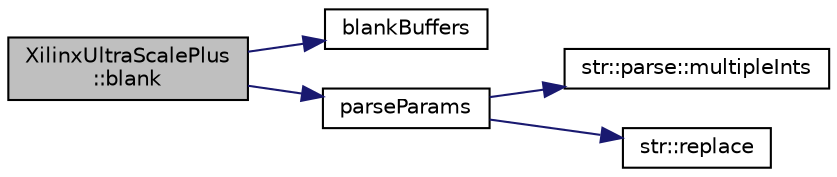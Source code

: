 digraph "XilinxUltraScalePlus::blank"
{
 // INTERACTIVE_SVG=YES
 // LATEX_PDF_SIZE
  edge [fontname="Helvetica",fontsize="10",labelfontname="Helvetica",labelfontsize="10"];
  node [fontname="Helvetica",fontsize="10",shape=record];
  rankdir="LR";
  Node1 [label="XilinxUltraScalePlus\l::blank",height=0.2,width=0.4,color="black", fillcolor="grey75", style="filled", fontcolor="black",tooltip=" "];
  Node1 -> Node2 [color="midnightblue",fontsize="10",style="solid",fontname="Helvetica"];
  Node2 [label="blankBuffers",height=0.2,width=0.4,color="black", fillcolor="white", style="filled",URL="$inlineBlank_8h.html#a10ffb5917ae93f7a4be5533f80e3bb9b",tooltip=" "];
  Node1 -> Node3 [color="midnightblue",fontsize="10",style="solid",fontname="Helvetica"];
  Node3 [label="parseParams",height=0.2,width=0.4,color="black", fillcolor="white", style="filled",URL="$inlineParseParams_8h.html#a967f262c6d693437c133031f378de01c",tooltip=" "];
  Node3 -> Node4 [color="midnightblue",fontsize="10",style="solid",fontname="Helvetica"];
  Node4 [label="str::parse::multipleInts",height=0.2,width=0.4,color="black", fillcolor="white", style="filled",URL="$namespacestr_1_1parse.html#af4246fb05f8a85ef7316146a8fc49276",tooltip=" "];
  Node3 -> Node5 [color="midnightblue",fontsize="10",style="solid",fontname="Helvetica"];
  Node5 [label="str::replace",height=0.2,width=0.4,color="black", fillcolor="white", style="filled",URL="$namespacestr.html#a2d2adf32604f4236cf7b7ca879653fec",tooltip="Replaces all instances of oldChar in std::string str with newChar and returns the resulting std::stri..."];
}
